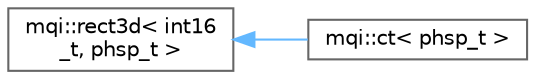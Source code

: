 digraph "Graphical Class Hierarchy"
{
 // LATEX_PDF_SIZE
  bgcolor="transparent";
  edge [fontname=Helvetica,fontsize=10,labelfontname=Helvetica,labelfontsize=10];
  node [fontname=Helvetica,fontsize=10,shape=box,height=0.2,width=0.4];
  rankdir="LR";
  Node0 [id="Node000000",label="mqi::rect3d\< int16\l_t, phsp_t \>",height=0.2,width=0.4,color="grey40", fillcolor="white", style="filled",URL="$classmqi_1_1rect3d.html",tooltip=" "];
  Node0 -> Node1 [id="edge30_Node000000_Node000001",dir="back",color="steelblue1",style="solid",tooltip=" "];
  Node1 [id="Node000001",label="mqi::ct\< phsp_t \>",height=0.2,width=0.4,color="grey40", fillcolor="white", style="filled",URL="$classmqi_1_1ct.html",tooltip=" "];
}
